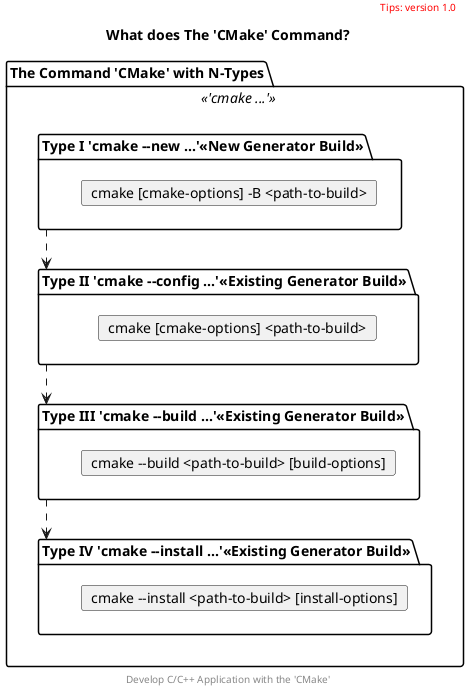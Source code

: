 @startuml
package "The Command 'CMake' with N-Types" <<'cmake ...'>> {
    package "Type I 'cmake --new ...'<<New Generator Build>>" as new {
        card "cmake [cmake-options] -B <path-to-build>"
    }
    package "Type II 'cmake --config ...'<<Existing Generator Build>>" as config {
        card "cmake [cmake-options] <path-to-build>" as type4
    }
    package "Type III 'cmake --build ...'<<Existing Generator Build>>" as build {
        card "cmake --build <path-to-build> [build-options]"
    }
    package "Type IV 'cmake --install ...'<<Existing Generator Build>>" as install {
        card "cmake --install <path-to-build> [install-options]"
    }
    'package "Type V 'cmake --extra ...'" <<Existing and Building Generator Build>> {
    '    package "Command Format V" {
    '        card "cmake ..." as type5
    '    }
    '}

}

new ..> config
'new ..> build
config ..> build
build ..> install


title
    What does The 'CMake' Command?
end title

header
<font color=red>Tips: version 1.0</font>
endheader

center footer Develop C/C++ Application with the 'CMake'

@enduml